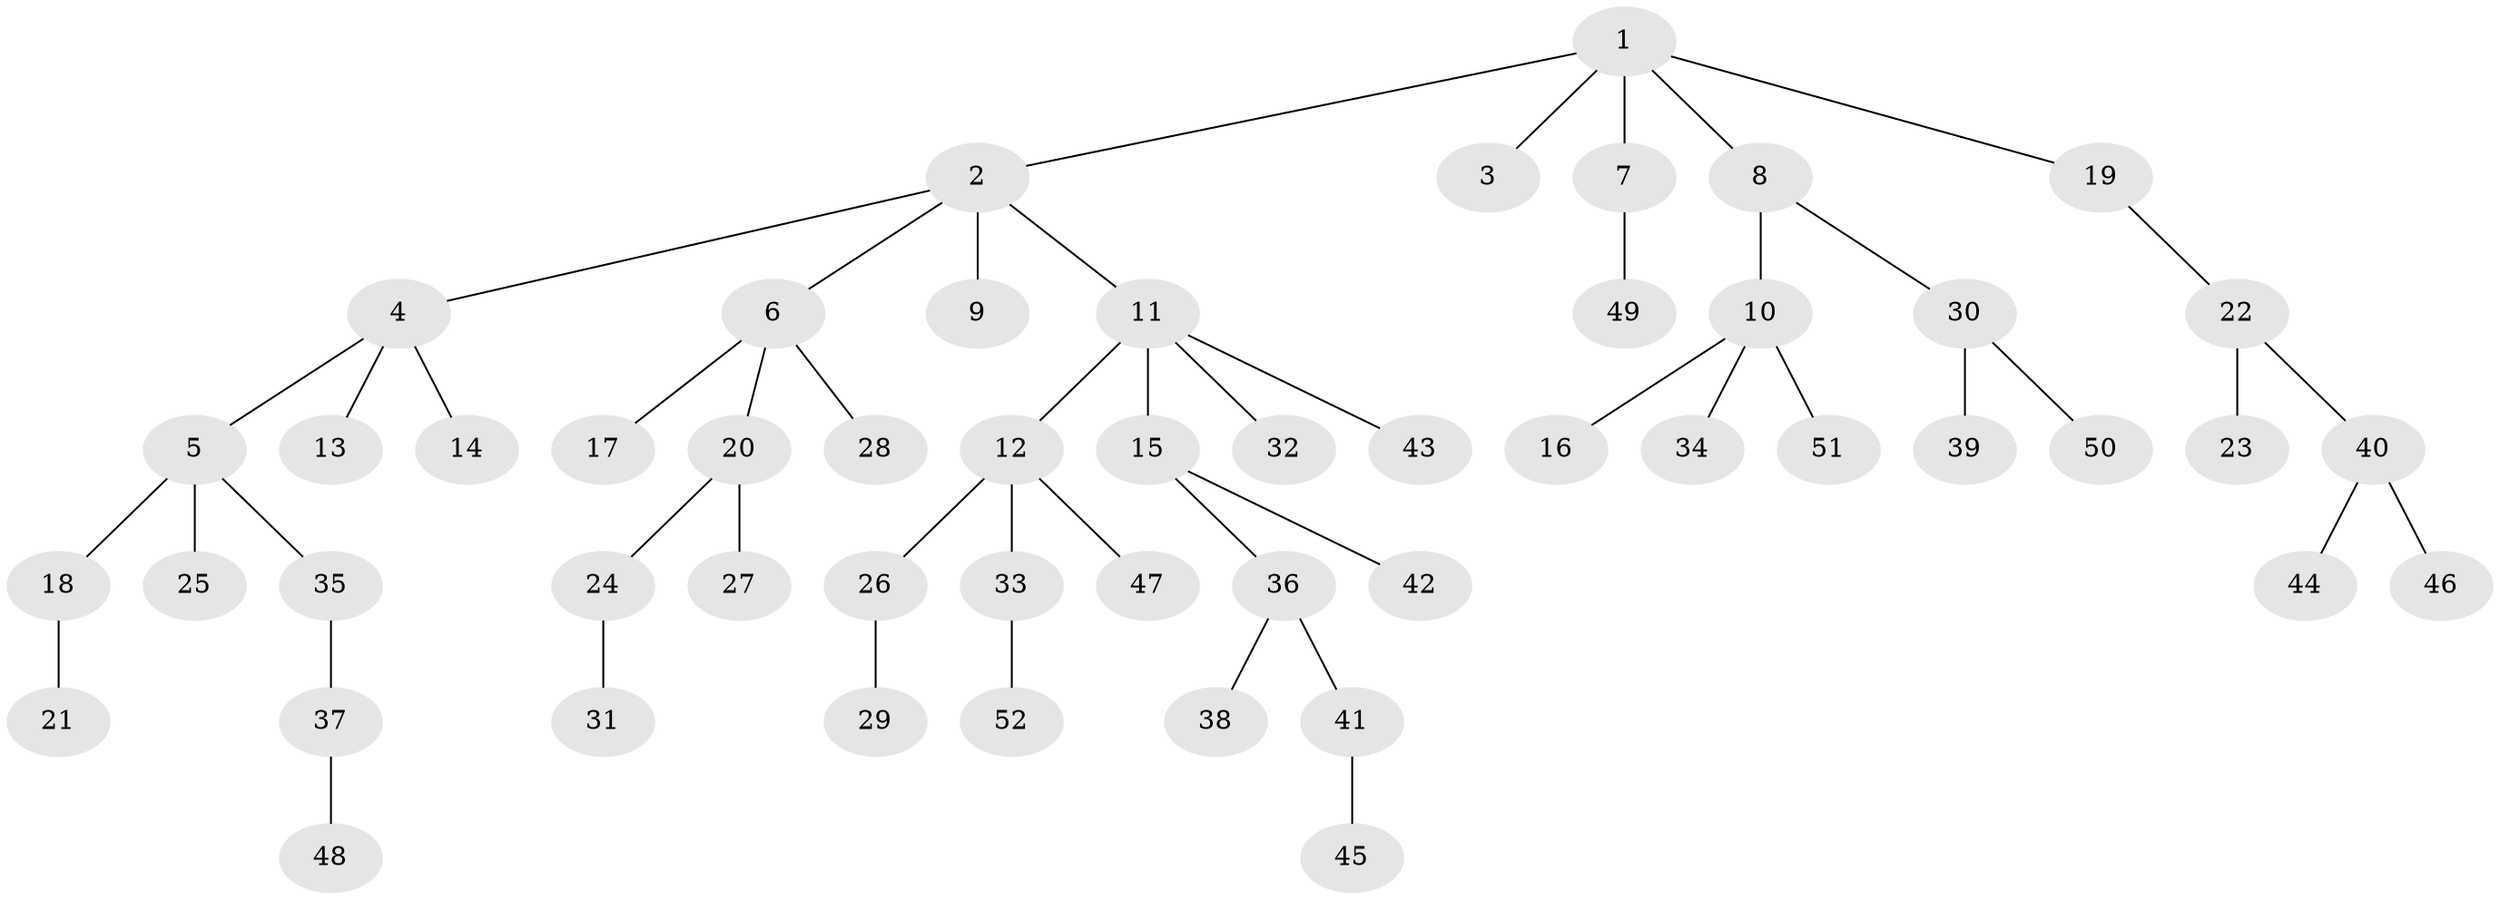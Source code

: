// coarse degree distribution, {4: 0.13157894736842105, 3: 0.13157894736842105, 2: 0.2894736842105263, 1: 0.4473684210526316}
// Generated by graph-tools (version 1.1) at 2025/51/03/04/25 22:51:49]
// undirected, 52 vertices, 51 edges
graph export_dot {
  node [color=gray90,style=filled];
  1;
  2;
  3;
  4;
  5;
  6;
  7;
  8;
  9;
  10;
  11;
  12;
  13;
  14;
  15;
  16;
  17;
  18;
  19;
  20;
  21;
  22;
  23;
  24;
  25;
  26;
  27;
  28;
  29;
  30;
  31;
  32;
  33;
  34;
  35;
  36;
  37;
  38;
  39;
  40;
  41;
  42;
  43;
  44;
  45;
  46;
  47;
  48;
  49;
  50;
  51;
  52;
  1 -- 2;
  1 -- 3;
  1 -- 7;
  1 -- 8;
  1 -- 19;
  2 -- 4;
  2 -- 6;
  2 -- 9;
  2 -- 11;
  4 -- 5;
  4 -- 13;
  4 -- 14;
  5 -- 18;
  5 -- 25;
  5 -- 35;
  6 -- 17;
  6 -- 20;
  6 -- 28;
  7 -- 49;
  8 -- 10;
  8 -- 30;
  10 -- 16;
  10 -- 34;
  10 -- 51;
  11 -- 12;
  11 -- 15;
  11 -- 32;
  11 -- 43;
  12 -- 26;
  12 -- 33;
  12 -- 47;
  15 -- 36;
  15 -- 42;
  18 -- 21;
  19 -- 22;
  20 -- 24;
  20 -- 27;
  22 -- 23;
  22 -- 40;
  24 -- 31;
  26 -- 29;
  30 -- 39;
  30 -- 50;
  33 -- 52;
  35 -- 37;
  36 -- 38;
  36 -- 41;
  37 -- 48;
  40 -- 44;
  40 -- 46;
  41 -- 45;
}
